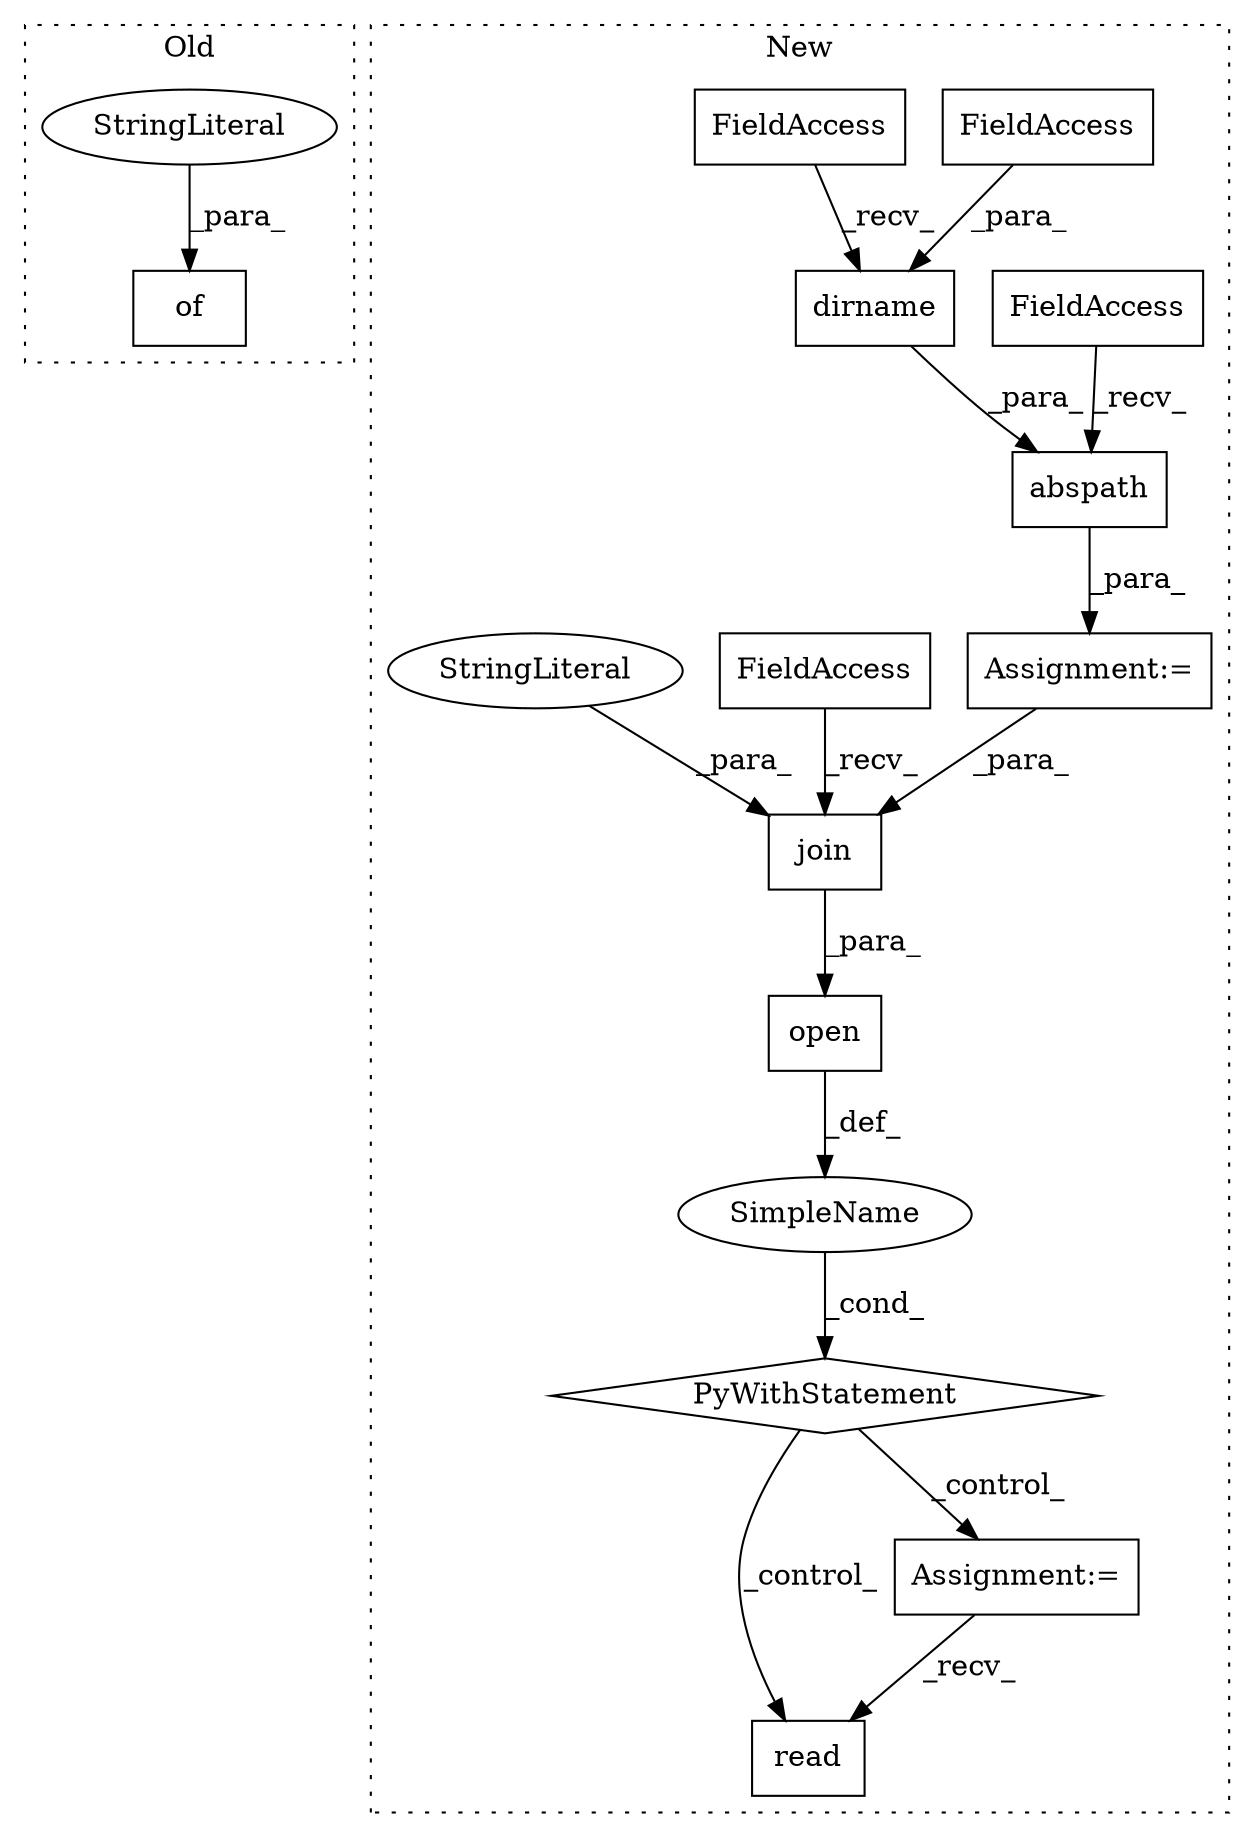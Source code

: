 digraph G {
subgraph cluster0 {
1 [label="of" a="32" s="1028,1058" l="3,1" shape="box"];
3 [label="StringLiteral" a="45" s="1031" l="11" shape="ellipse"];
label = "Old";
style="dotted";
}
subgraph cluster1 {
2 [label="abspath" a="32" s="206,236" l="8,1" shape="box"];
4 [label="FieldAccess" a="22" s="201" l="4" shape="box"];
5 [label="dirname" a="32" s="219,235" l="8,1" shape="box"];
6 [label="FieldAccess" a="22" s="227" l="8" shape="box"];
7 [label="FieldAccess" a="22" s="214" l="4" shape="box"];
8 [label="Assignment:=" a="7" s="200" l="1" shape="box"];
9 [label="read" a="32" s="334" l="6" shape="box"];
10 [label="SimpleName" a="42" s="" l="" shape="ellipse"];
11 [label="PyWithStatement" a="104" s="243,289" l="10,2" shape="diamond"];
12 [label="join" a="32" s="263,287" l="5,1" shape="box"];
13 [label="FieldAccess" a="22" s="258" l="4" shape="box"];
14 [label="Assignment:=" a="7" s="306" l="1" shape="box"];
15 [label="StringLiteral" a="45" s="276" l="11" shape="ellipse"];
16 [label="open" a="32" s="253,288" l="5,1" shape="box"];
label = "New";
style="dotted";
}
2 -> 8 [label="_para_"];
3 -> 1 [label="_para_"];
4 -> 2 [label="_recv_"];
5 -> 2 [label="_para_"];
6 -> 5 [label="_para_"];
7 -> 5 [label="_recv_"];
8 -> 12 [label="_para_"];
10 -> 11 [label="_cond_"];
11 -> 9 [label="_control_"];
11 -> 14 [label="_control_"];
12 -> 16 [label="_para_"];
13 -> 12 [label="_recv_"];
14 -> 9 [label="_recv_"];
15 -> 12 [label="_para_"];
16 -> 10 [label="_def_"];
}